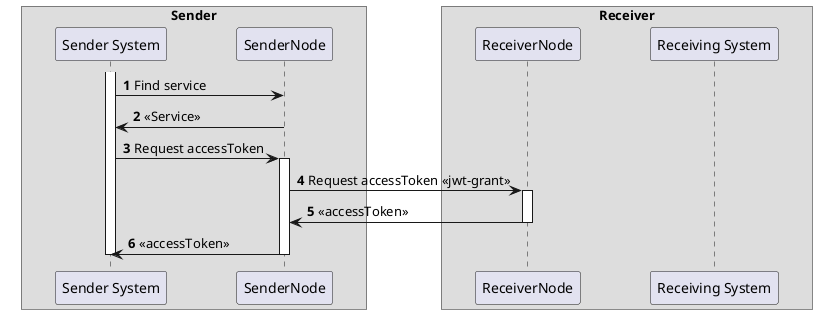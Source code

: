 @startuml
autonumber
skinparam ParticipantPadding 30
skinparam BoxPadding 20

Box Sender
  participant "Sender System" as Sender
  participant SenderNode
end box
Box Receiver
  participant ReceiverNode
  participant "Receiving System" as Receiver
end box

activate Sender

Sender -> SenderNode: Find service
SenderNode -> Sender: <<Service>>
Sender -> SenderNode: Request accessToken
activate SenderNode
SenderNode -> ReceiverNode:Request accessToken <<jwt-grant>>
activate ReceiverNode
ReceiverNode -> SenderNode: <<accessToken>>
deactivate ReceiverNode
SenderNode -> Sender: <<accessToken>>
deactivate SenderNode

deactivate Sender

@enduml
